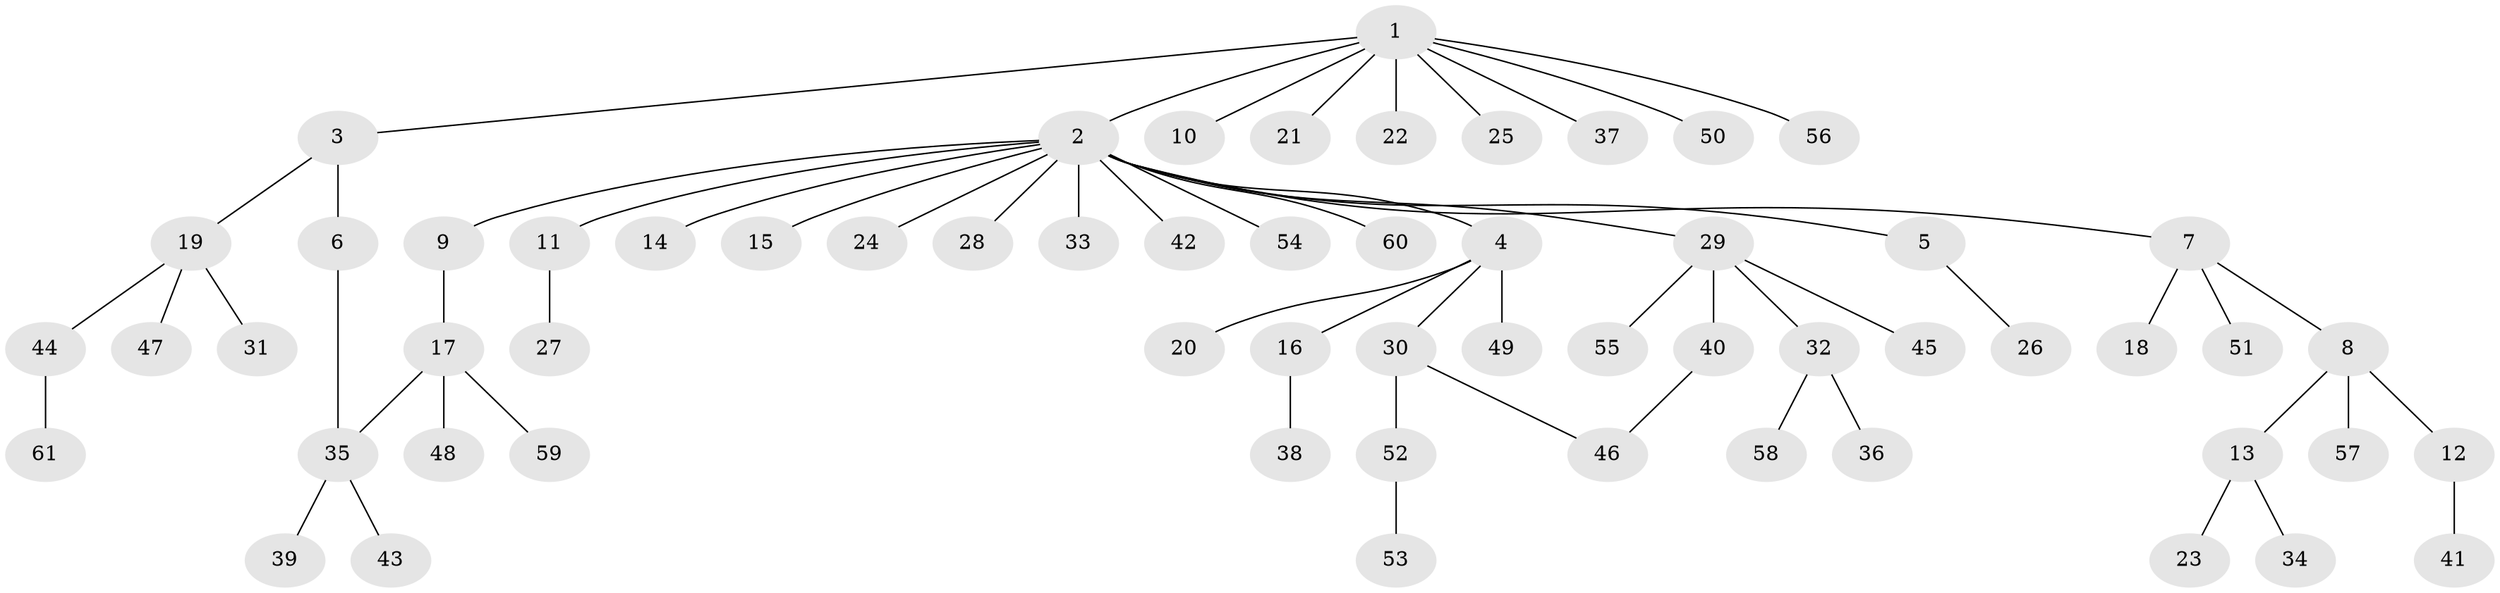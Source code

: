// Generated by graph-tools (version 1.1) at 2025/26/03/09/25 03:26:01]
// undirected, 61 vertices, 62 edges
graph export_dot {
graph [start="1"]
  node [color=gray90,style=filled];
  1;
  2;
  3;
  4;
  5;
  6;
  7;
  8;
  9;
  10;
  11;
  12;
  13;
  14;
  15;
  16;
  17;
  18;
  19;
  20;
  21;
  22;
  23;
  24;
  25;
  26;
  27;
  28;
  29;
  30;
  31;
  32;
  33;
  34;
  35;
  36;
  37;
  38;
  39;
  40;
  41;
  42;
  43;
  44;
  45;
  46;
  47;
  48;
  49;
  50;
  51;
  52;
  53;
  54;
  55;
  56;
  57;
  58;
  59;
  60;
  61;
  1 -- 2;
  1 -- 3;
  1 -- 10;
  1 -- 21;
  1 -- 22;
  1 -- 25;
  1 -- 37;
  1 -- 50;
  1 -- 56;
  2 -- 4;
  2 -- 5;
  2 -- 7;
  2 -- 9;
  2 -- 11;
  2 -- 14;
  2 -- 15;
  2 -- 24;
  2 -- 28;
  2 -- 29;
  2 -- 33;
  2 -- 42;
  2 -- 54;
  2 -- 60;
  3 -- 6;
  3 -- 19;
  4 -- 16;
  4 -- 20;
  4 -- 30;
  4 -- 49;
  5 -- 26;
  6 -- 35;
  7 -- 8;
  7 -- 18;
  7 -- 51;
  8 -- 12;
  8 -- 13;
  8 -- 57;
  9 -- 17;
  11 -- 27;
  12 -- 41;
  13 -- 23;
  13 -- 34;
  16 -- 38;
  17 -- 35;
  17 -- 48;
  17 -- 59;
  19 -- 31;
  19 -- 44;
  19 -- 47;
  29 -- 32;
  29 -- 40;
  29 -- 45;
  29 -- 55;
  30 -- 46;
  30 -- 52;
  32 -- 36;
  32 -- 58;
  35 -- 39;
  35 -- 43;
  40 -- 46;
  44 -- 61;
  52 -- 53;
}
